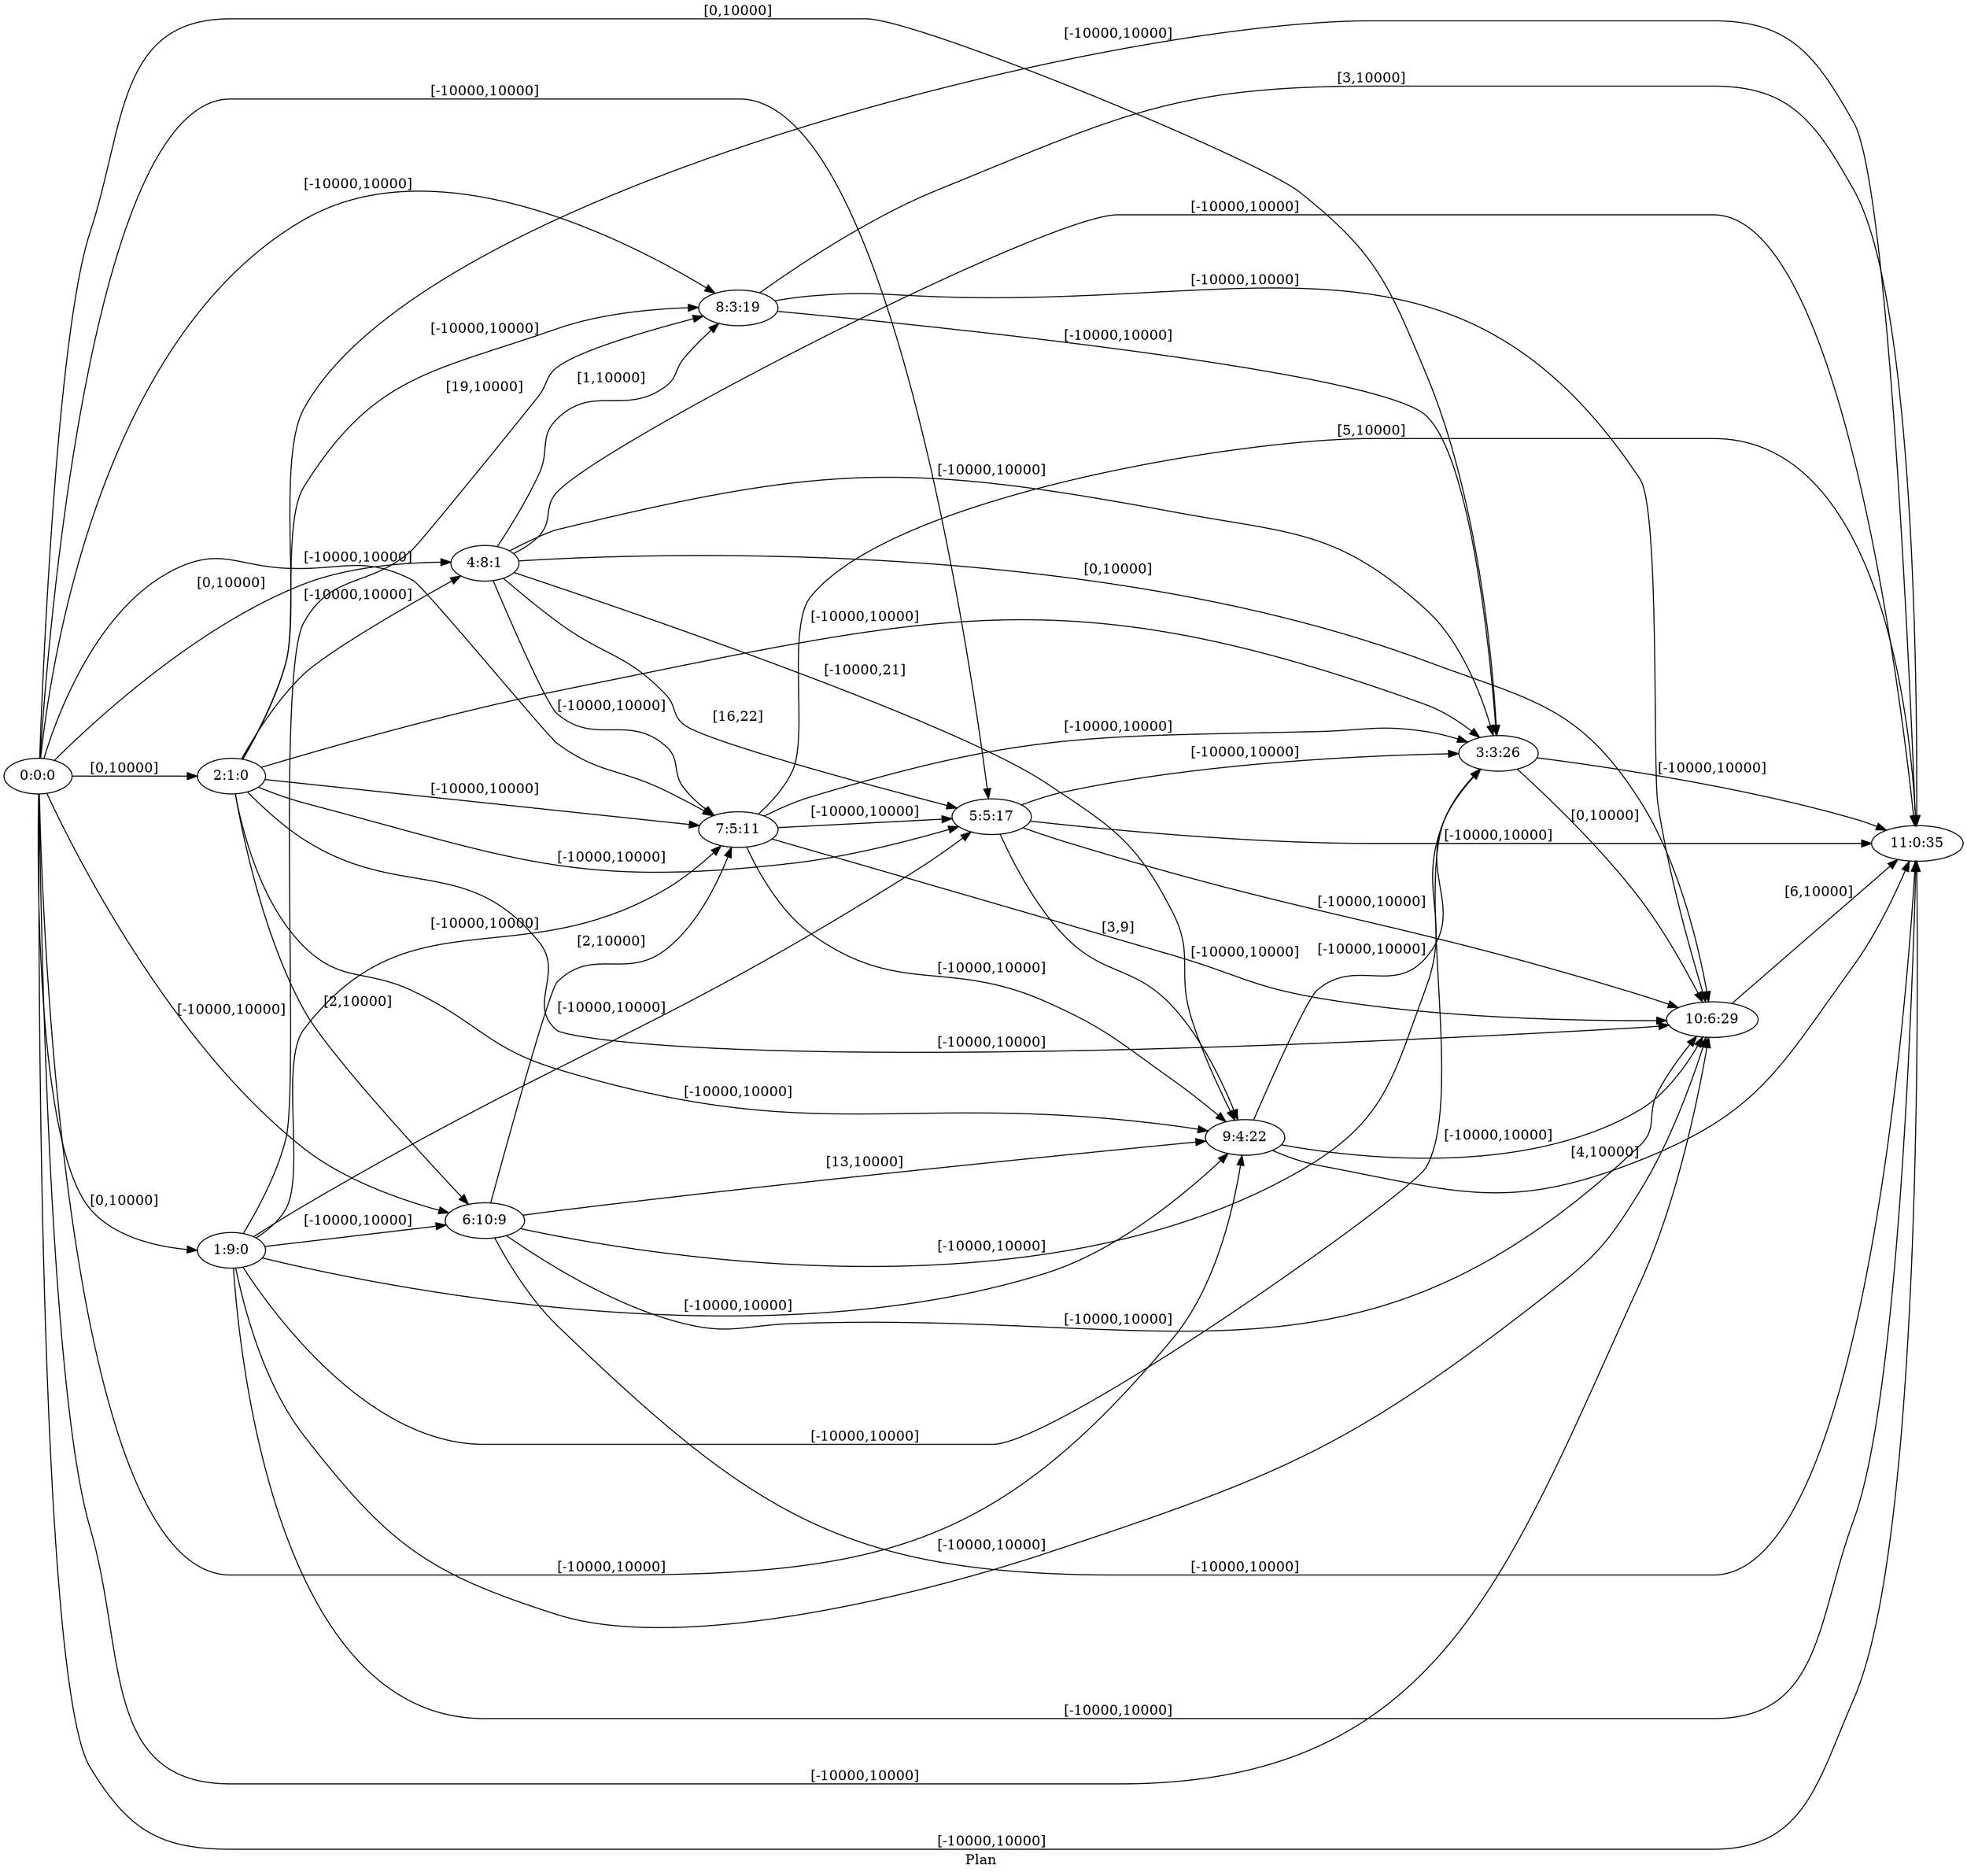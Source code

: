 digraph G {
 rankdir = LR;
 nodesep = .45; 
 size = 30;
label="Plan ";
 fldt = 0.695194;
"0:0:0"->"1:9:0"[ label = "[0,10000]"];
"0:0:0"->"2:1:0"[ label = "[0,10000]"];
"0:0:0"->"3:3:26"[ label = "[0,10000]"];
"0:0:0"->"4:8:1"[ label = "[0,10000]"];
"0:0:0"->"5:5:17"[ label = "[-10000,10000]"];
"0:0:0"->"6:10:9"[ label = "[-10000,10000]"];
"0:0:0"->"7:5:11"[ label = "[-10000,10000]"];
"0:0:0"->"8:3:19"[ label = "[-10000,10000]"];
"0:0:0"->"9:4:22"[ label = "[-10000,10000]"];
"0:0:0"->"10:6:29"[ label = "[-10000,10000]"];
"0:0:0"->"11:0:35"[ label = "[-10000,10000]"];
"1:9:0"->"3:3:26"[ label = "[-10000,10000]"];
"1:9:0"->"5:5:17"[ label = "[-10000,10000]"];
"1:9:0"->"6:10:9"[ label = "[-10000,10000]"];
"1:9:0"->"7:5:11"[ label = "[-10000,10000]"];
"1:9:0"->"8:3:19"[ label = "[19,10000]"];
"1:9:0"->"9:4:22"[ label = "[-10000,10000]"];
"1:9:0"->"10:6:29"[ label = "[-10000,10000]"];
"1:9:0"->"11:0:35"[ label = "[-10000,10000]"];
"2:1:0"->"3:3:26"[ label = "[-10000,10000]"];
"2:1:0"->"4:8:1"[ label = "[-10000,10000]"];
"2:1:0"->"5:5:17"[ label = "[-10000,10000]"];
"2:1:0"->"6:10:9"[ label = "[2,10000]"];
"2:1:0"->"7:5:11"[ label = "[-10000,10000]"];
"2:1:0"->"8:3:19"[ label = "[-10000,10000]"];
"2:1:0"->"9:4:22"[ label = "[-10000,10000]"];
"2:1:0"->"10:6:29"[ label = "[-10000,10000]"];
"2:1:0"->"11:0:35"[ label = "[-10000,10000]"];
"3:3:26"->"10:6:29"[ label = "[0,10000]"];
"3:3:26"->"11:0:35"[ label = "[-10000,10000]"];
"4:8:1"->"3:3:26"[ label = "[-10000,10000]"];
"4:8:1"->"5:5:17"[ label = "[16,22]"];
"4:8:1"->"7:5:11"[ label = "[-10000,10000]"];
"4:8:1"->"8:3:19"[ label = "[1,10000]"];
"4:8:1"->"9:4:22"[ label = "[-10000,21]"];
"4:8:1"->"10:6:29"[ label = "[0,10000]"];
"4:8:1"->"11:0:35"[ label = "[-10000,10000]"];
"5:5:17"->"3:3:26"[ label = "[-10000,10000]"];
"5:5:17"->"9:4:22"[ label = "[3,9]"];
"5:5:17"->"10:6:29"[ label = "[-10000,10000]"];
"5:5:17"->"11:0:35"[ label = "[-10000,10000]"];
"6:10:9"->"3:3:26"[ label = "[-10000,10000]"];
"6:10:9"->"7:5:11"[ label = "[2,10000]"];
"6:10:9"->"9:4:22"[ label = "[13,10000]"];
"6:10:9"->"10:6:29"[ label = "[-10000,10000]"];
"6:10:9"->"11:0:35"[ label = "[-10000,10000]"];
"7:5:11"->"3:3:26"[ label = "[-10000,10000]"];
"7:5:11"->"5:5:17"[ label = "[-10000,10000]"];
"7:5:11"->"9:4:22"[ label = "[-10000,10000]"];
"7:5:11"->"10:6:29"[ label = "[-10000,10000]"];
"7:5:11"->"11:0:35"[ label = "[5,10000]"];
"8:3:19"->"3:3:26"[ label = "[-10000,10000]"];
"8:3:19"->"10:6:29"[ label = "[-10000,10000]"];
"8:3:19"->"11:0:35"[ label = "[3,10000]"];
"9:4:22"->"3:3:26"[ label = "[-10000,10000]"];
"9:4:22"->"10:6:29"[ label = "[-10000,10000]"];
"9:4:22"->"11:0:35"[ label = "[4,10000]"];
"10:6:29"->"11:0:35"[ label = "[6,10000]"];
}
